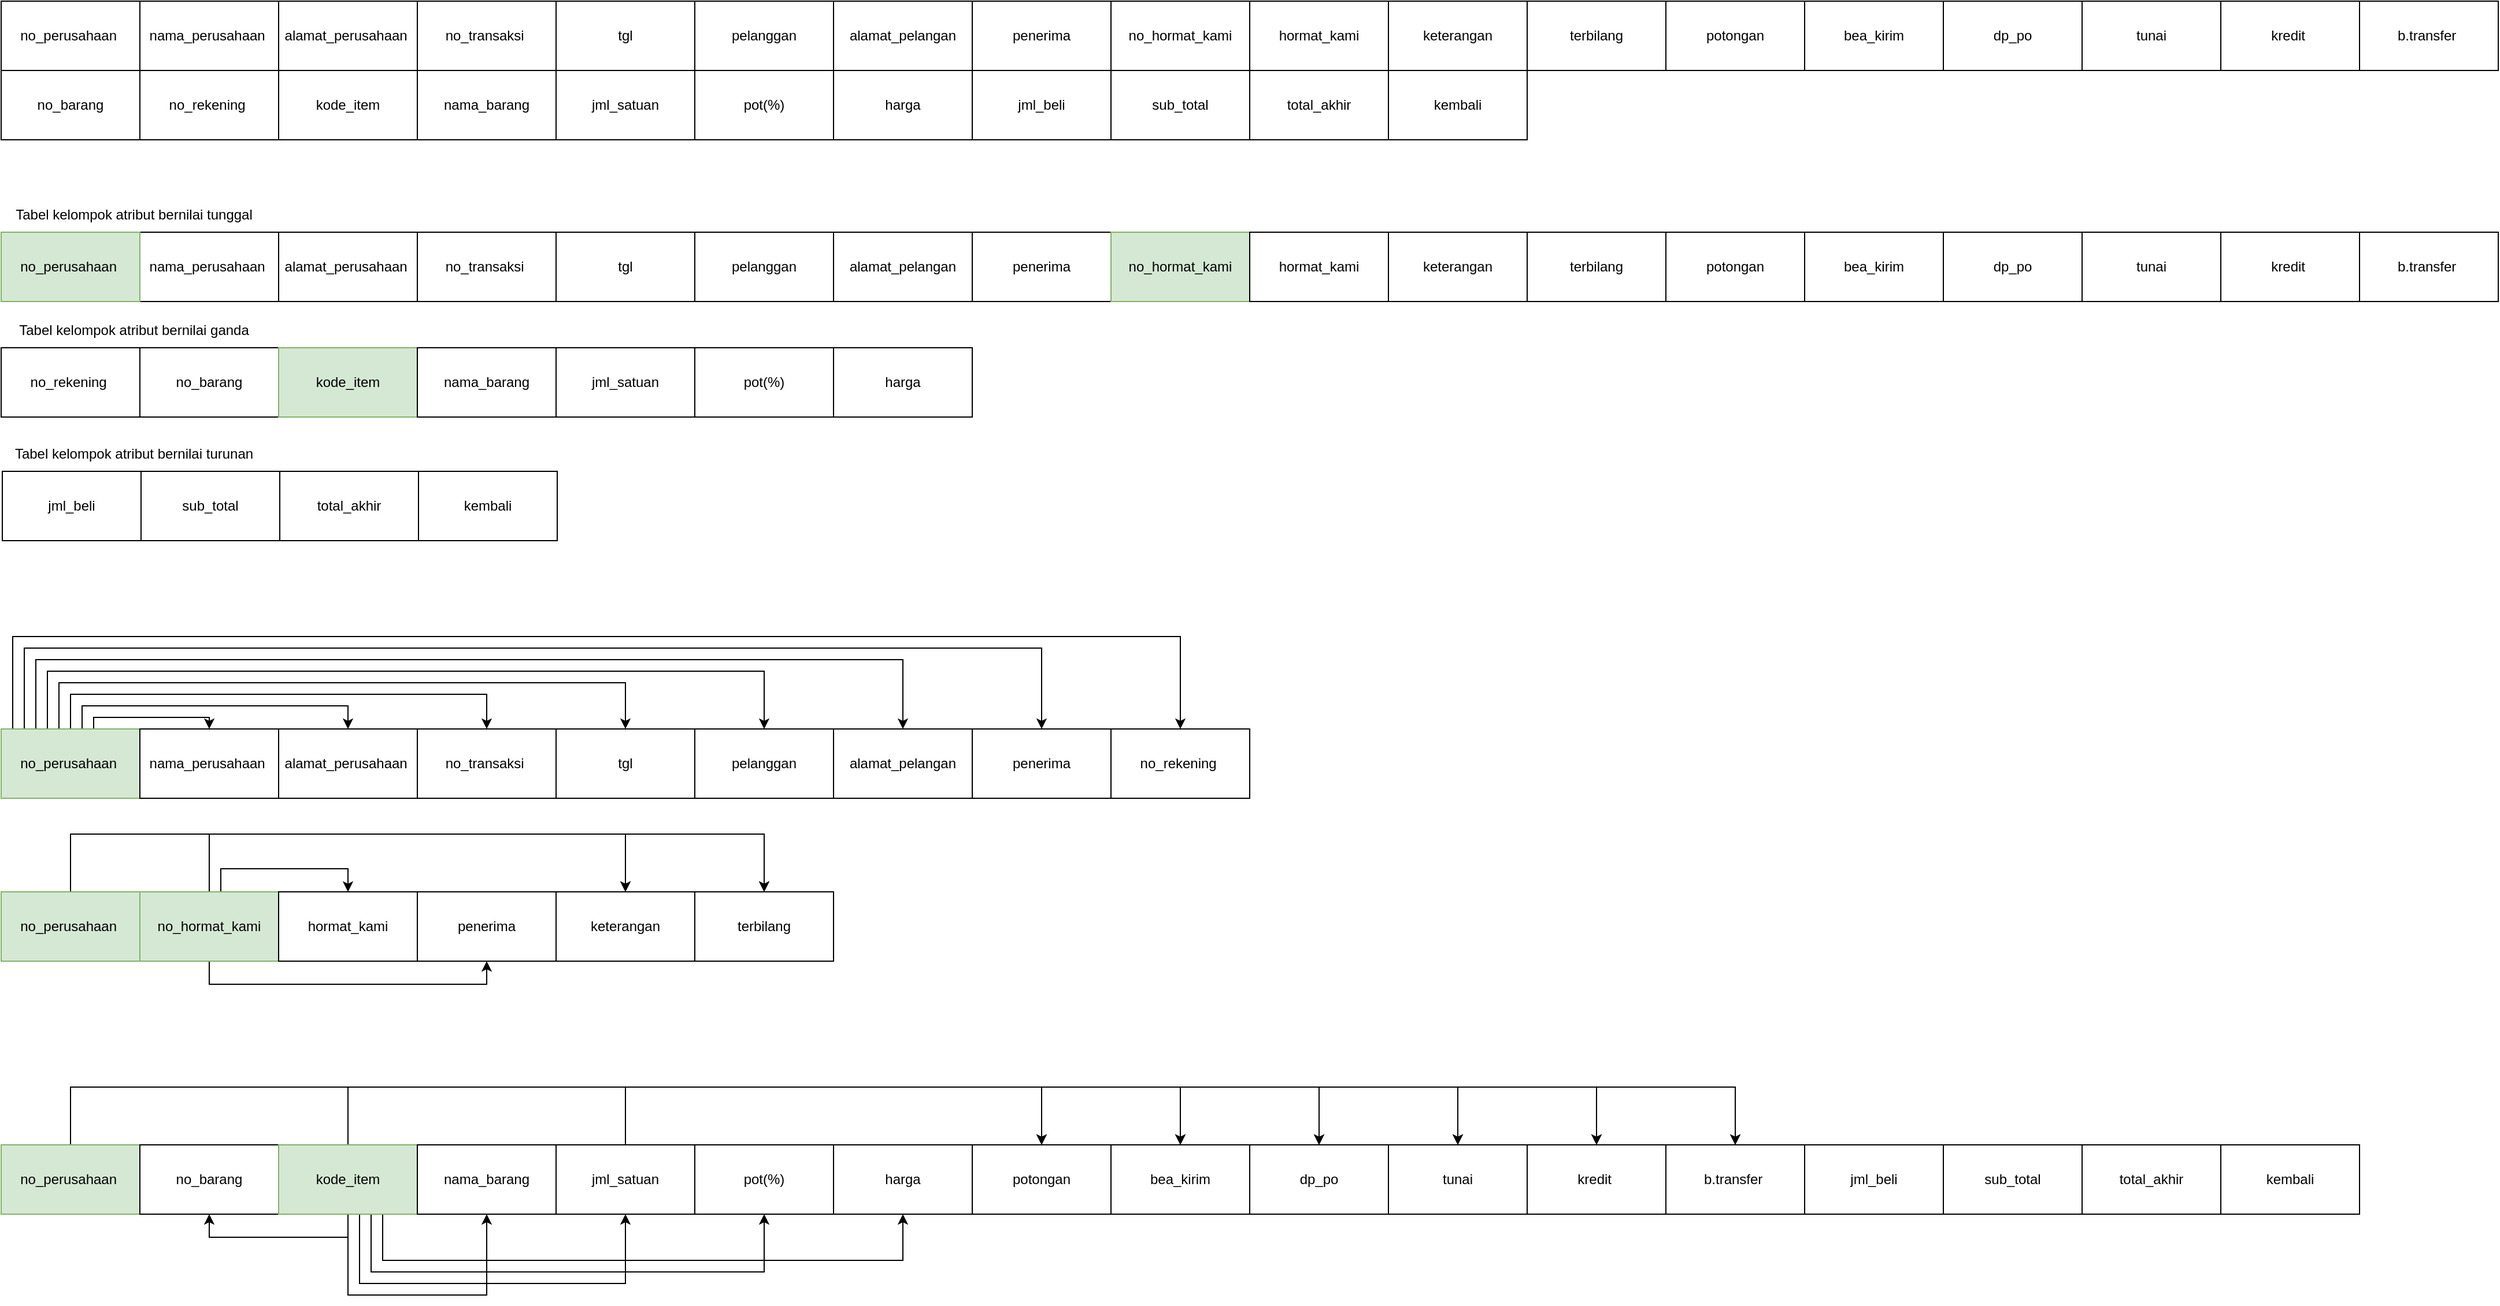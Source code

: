 <mxfile version="22.1.7" type="github">
  <diagram name="Page-1" id="kBbhrOJurJT0HmkiyJ2V">
    <mxGraphModel dx="3053" dy="1663" grid="1" gridSize="10" guides="1" tooltips="1" connect="1" arrows="1" fold="1" page="1" pageScale="1" pageWidth="850" pageHeight="1100" math="0" shadow="0">
      <root>
        <mxCell id="0" />
        <mxCell id="1" parent="0" />
        <mxCell id="bpbYqcK5zOJnf0tQpgTc-1" value="no_perusahaan&amp;nbsp;" style="rounded=0;whiteSpace=wrap;html=1;" vertex="1" parent="1">
          <mxGeometry x="30" y="130" width="120" height="60" as="geometry" />
        </mxCell>
        <mxCell id="bpbYqcK5zOJnf0tQpgTc-2" value="nama_perusahaan&amp;nbsp;" style="rounded=0;whiteSpace=wrap;html=1;" vertex="1" parent="1">
          <mxGeometry x="150" y="130" width="120" height="60" as="geometry" />
        </mxCell>
        <mxCell id="bpbYqcK5zOJnf0tQpgTc-3" value="alamat_perusahaan&amp;nbsp;" style="rounded=0;whiteSpace=wrap;html=1;" vertex="1" parent="1">
          <mxGeometry x="270" y="130" width="120" height="60" as="geometry" />
        </mxCell>
        <mxCell id="bpbYqcK5zOJnf0tQpgTc-4" value="no_transaksi&amp;nbsp;" style="rounded=0;whiteSpace=wrap;html=1;" vertex="1" parent="1">
          <mxGeometry x="390" y="130" width="120" height="60" as="geometry" />
        </mxCell>
        <mxCell id="bpbYqcK5zOJnf0tQpgTc-5" value="tgl" style="rounded=0;whiteSpace=wrap;html=1;" vertex="1" parent="1">
          <mxGeometry x="510" y="130" width="120" height="60" as="geometry" />
        </mxCell>
        <mxCell id="bpbYqcK5zOJnf0tQpgTc-6" value="pelanggan" style="rounded=0;whiteSpace=wrap;html=1;" vertex="1" parent="1">
          <mxGeometry x="630" y="130" width="120" height="60" as="geometry" />
        </mxCell>
        <mxCell id="bpbYqcK5zOJnf0tQpgTc-7" value="alamat_pelangan" style="rounded=0;whiteSpace=wrap;html=1;" vertex="1" parent="1">
          <mxGeometry x="750" y="130" width="120" height="60" as="geometry" />
        </mxCell>
        <mxCell id="bpbYqcK5zOJnf0tQpgTc-8" value="penerima" style="rounded=0;whiteSpace=wrap;html=1;" vertex="1" parent="1">
          <mxGeometry x="870" y="130" width="120" height="60" as="geometry" />
        </mxCell>
        <mxCell id="bpbYqcK5zOJnf0tQpgTc-9" value="hormat_kami" style="rounded=0;whiteSpace=wrap;html=1;" vertex="1" parent="1">
          <mxGeometry x="1110" y="130" width="120" height="60" as="geometry" />
        </mxCell>
        <mxCell id="bpbYqcK5zOJnf0tQpgTc-10" value="keterangan" style="rounded=0;whiteSpace=wrap;html=1;" vertex="1" parent="1">
          <mxGeometry x="1230" y="130" width="120" height="60" as="geometry" />
        </mxCell>
        <mxCell id="bpbYqcK5zOJnf0tQpgTc-11" value="terbilang" style="rounded=0;whiteSpace=wrap;html=1;" vertex="1" parent="1">
          <mxGeometry x="1350" y="130" width="120" height="60" as="geometry" />
        </mxCell>
        <mxCell id="bpbYqcK5zOJnf0tQpgTc-12" value="potongan" style="rounded=0;whiteSpace=wrap;html=1;" vertex="1" parent="1">
          <mxGeometry x="1470" y="130" width="120" height="60" as="geometry" />
        </mxCell>
        <mxCell id="bpbYqcK5zOJnf0tQpgTc-13" value="bea_kirim" style="rounded=0;whiteSpace=wrap;html=1;" vertex="1" parent="1">
          <mxGeometry x="1590" y="130" width="120" height="60" as="geometry" />
        </mxCell>
        <mxCell id="bpbYqcK5zOJnf0tQpgTc-14" value="dp_po" style="rounded=0;whiteSpace=wrap;html=1;" vertex="1" parent="1">
          <mxGeometry x="1710" y="130" width="120" height="60" as="geometry" />
        </mxCell>
        <mxCell id="bpbYqcK5zOJnf0tQpgTc-15" value="tunai" style="rounded=0;whiteSpace=wrap;html=1;" vertex="1" parent="1">
          <mxGeometry x="1830" y="130" width="120" height="60" as="geometry" />
        </mxCell>
        <mxCell id="bpbYqcK5zOJnf0tQpgTc-16" value="kredit&amp;nbsp;" style="rounded=0;whiteSpace=wrap;html=1;" vertex="1" parent="1">
          <mxGeometry x="1950" y="130" width="120" height="60" as="geometry" />
        </mxCell>
        <mxCell id="bpbYqcK5zOJnf0tQpgTc-17" value="b.transfer&amp;nbsp;" style="rounded=0;whiteSpace=wrap;html=1;" vertex="1" parent="1">
          <mxGeometry x="2070" y="130" width="120" height="60" as="geometry" />
        </mxCell>
        <mxCell id="bpbYqcK5zOJnf0tQpgTc-18" value="no_barang" style="rounded=0;whiteSpace=wrap;html=1;" vertex="1" parent="1">
          <mxGeometry x="30" y="190" width="120" height="60" as="geometry" />
        </mxCell>
        <mxCell id="bpbYqcK5zOJnf0tQpgTc-20" value="no_rekening&amp;nbsp;" style="rounded=0;whiteSpace=wrap;html=1;" vertex="1" parent="1">
          <mxGeometry x="150" y="190" width="120" height="60" as="geometry" />
        </mxCell>
        <mxCell id="bpbYqcK5zOJnf0tQpgTc-21" value="kode_item" style="rounded=0;whiteSpace=wrap;html=1;" vertex="1" parent="1">
          <mxGeometry x="270" y="190" width="120" height="60" as="geometry" />
        </mxCell>
        <mxCell id="bpbYqcK5zOJnf0tQpgTc-22" value="nama_barang" style="rounded=0;whiteSpace=wrap;html=1;" vertex="1" parent="1">
          <mxGeometry x="390" y="190" width="120" height="60" as="geometry" />
        </mxCell>
        <mxCell id="bpbYqcK5zOJnf0tQpgTc-23" value="jml_satuan" style="rounded=0;whiteSpace=wrap;html=1;" vertex="1" parent="1">
          <mxGeometry x="510" y="190" width="120" height="60" as="geometry" />
        </mxCell>
        <mxCell id="bpbYqcK5zOJnf0tQpgTc-24" value="pot(%)" style="rounded=0;whiteSpace=wrap;html=1;" vertex="1" parent="1">
          <mxGeometry x="630" y="190" width="120" height="60" as="geometry" />
        </mxCell>
        <mxCell id="bpbYqcK5zOJnf0tQpgTc-25" value="harga" style="rounded=0;whiteSpace=wrap;html=1;" vertex="1" parent="1">
          <mxGeometry x="750" y="190" width="120" height="60" as="geometry" />
        </mxCell>
        <mxCell id="bpbYqcK5zOJnf0tQpgTc-26" value="jml_beli" style="rounded=0;whiteSpace=wrap;html=1;" vertex="1" parent="1">
          <mxGeometry x="870" y="190" width="120" height="60" as="geometry" />
        </mxCell>
        <mxCell id="bpbYqcK5zOJnf0tQpgTc-27" value="sub_total" style="rounded=0;whiteSpace=wrap;html=1;" vertex="1" parent="1">
          <mxGeometry x="990" y="190" width="120" height="60" as="geometry" />
        </mxCell>
        <mxCell id="bpbYqcK5zOJnf0tQpgTc-40" style="edgeStyle=orthogonalEdgeStyle;rounded=0;orthogonalLoop=1;jettySize=auto;html=1;exitX=0.5;exitY=0;exitDx=0;exitDy=0;entryX=0.5;entryY=1;entryDx=0;entryDy=0;" edge="1" parent="1" target="bpbYqcK5zOJnf0tQpgTc-10">
          <mxGeometry relative="1" as="geometry">
            <mxPoint x="1290" y="190" as="sourcePoint" />
          </mxGeometry>
        </mxCell>
        <mxCell id="bpbYqcK5zOJnf0tQpgTc-28" value="total_akhir" style="rounded=0;whiteSpace=wrap;html=1;" vertex="1" parent="1">
          <mxGeometry x="1110" y="190" width="120" height="60" as="geometry" />
        </mxCell>
        <mxCell id="bpbYqcK5zOJnf0tQpgTc-89" style="edgeStyle=orthogonalEdgeStyle;rounded=0;orthogonalLoop=1;jettySize=auto;html=1;entryX=0.5;entryY=0;entryDx=0;entryDy=0;" edge="1" parent="1" source="bpbYqcK5zOJnf0tQpgTc-30" target="bpbYqcK5zOJnf0tQpgTc-87">
          <mxGeometry relative="1" as="geometry">
            <Array as="points">
              <mxPoint x="90" y="851" />
              <mxPoint x="570" y="851" />
            </Array>
          </mxGeometry>
        </mxCell>
        <mxCell id="bpbYqcK5zOJnf0tQpgTc-90" style="edgeStyle=orthogonalEdgeStyle;rounded=0;orthogonalLoop=1;jettySize=auto;html=1;entryX=0.5;entryY=0;entryDx=0;entryDy=0;" edge="1" parent="1" source="bpbYqcK5zOJnf0tQpgTc-30" target="bpbYqcK5zOJnf0tQpgTc-88">
          <mxGeometry relative="1" as="geometry">
            <Array as="points">
              <mxPoint x="90" y="851" />
              <mxPoint x="690" y="851" />
            </Array>
          </mxGeometry>
        </mxCell>
        <mxCell id="bpbYqcK5zOJnf0tQpgTc-30" value="no_perusahaan&amp;nbsp;" style="rounded=0;whiteSpace=wrap;html=1;fillColor=#d5e8d4;strokeColor=#82b366;" vertex="1" parent="1">
          <mxGeometry x="30" y="901" width="120" height="60" as="geometry" />
        </mxCell>
        <mxCell id="bpbYqcK5zOJnf0tQpgTc-31" value="nama_perusahaan&amp;nbsp;" style="rounded=0;whiteSpace=wrap;html=1;" vertex="1" parent="1">
          <mxGeometry x="150" y="330" width="120" height="60" as="geometry" />
        </mxCell>
        <mxCell id="bpbYqcK5zOJnf0tQpgTc-32" value="alamat_perusahaan&amp;nbsp;" style="rounded=0;whiteSpace=wrap;html=1;" vertex="1" parent="1">
          <mxGeometry x="270" y="330" width="120" height="60" as="geometry" />
        </mxCell>
        <mxCell id="bpbYqcK5zOJnf0tQpgTc-33" value="no_transaksi&amp;nbsp;" style="rounded=0;whiteSpace=wrap;html=1;" vertex="1" parent="1">
          <mxGeometry x="390" y="330" width="120" height="60" as="geometry" />
        </mxCell>
        <mxCell id="bpbYqcK5zOJnf0tQpgTc-34" value="tgl" style="rounded=0;whiteSpace=wrap;html=1;" vertex="1" parent="1">
          <mxGeometry x="510" y="330" width="120" height="60" as="geometry" />
        </mxCell>
        <mxCell id="bpbYqcK5zOJnf0tQpgTc-35" value="pelanggan" style="rounded=0;whiteSpace=wrap;html=1;" vertex="1" parent="1">
          <mxGeometry x="630" y="330" width="120" height="60" as="geometry" />
        </mxCell>
        <mxCell id="bpbYqcK5zOJnf0tQpgTc-37" value="alamat_pelangan" style="rounded=0;whiteSpace=wrap;html=1;" vertex="1" parent="1">
          <mxGeometry x="750" y="330" width="120" height="60" as="geometry" />
        </mxCell>
        <mxCell id="bpbYqcK5zOJnf0tQpgTc-38" value="penerima" style="rounded=0;whiteSpace=wrap;html=1;" vertex="1" parent="1">
          <mxGeometry x="870" y="330" width="120" height="60" as="geometry" />
        </mxCell>
        <mxCell id="bpbYqcK5zOJnf0tQpgTc-39" value="no_hormat_kami" style="rounded=0;whiteSpace=wrap;html=1;fillColor=#d5e8d4;strokeColor=#82b366;" vertex="1" parent="1">
          <mxGeometry x="990" y="330" width="120" height="60" as="geometry" />
        </mxCell>
        <mxCell id="bpbYqcK5zOJnf0tQpgTc-131" style="edgeStyle=orthogonalEdgeStyle;rounded=0;orthogonalLoop=1;jettySize=auto;html=1;exitX=0;exitY=1;exitDx=0;exitDy=0;entryX=1;entryY=1;entryDx=0;entryDy=0;" edge="1" parent="1" source="bpbYqcK5zOJnf0tQpgTc-41" target="bpbYqcK5zOJnf0tQpgTc-74">
          <mxGeometry relative="1" as="geometry" />
        </mxCell>
        <mxCell id="bpbYqcK5zOJnf0tQpgTc-41" value="keterangan" style="rounded=0;whiteSpace=wrap;html=1;" vertex="1" parent="1">
          <mxGeometry x="1230" y="330" width="120" height="60" as="geometry" />
        </mxCell>
        <mxCell id="bpbYqcK5zOJnf0tQpgTc-42" value="terbilang" style="rounded=0;whiteSpace=wrap;html=1;" vertex="1" parent="1">
          <mxGeometry x="1350" y="330" width="120" height="60" as="geometry" />
        </mxCell>
        <mxCell id="bpbYqcK5zOJnf0tQpgTc-43" value="potongan" style="rounded=0;whiteSpace=wrap;html=1;" vertex="1" parent="1">
          <mxGeometry x="1470" y="330" width="120" height="60" as="geometry" />
        </mxCell>
        <mxCell id="bpbYqcK5zOJnf0tQpgTc-44" value="bea_kirim" style="rounded=0;whiteSpace=wrap;html=1;" vertex="1" parent="1">
          <mxGeometry x="1590" y="330" width="120" height="60" as="geometry" />
        </mxCell>
        <mxCell id="bpbYqcK5zOJnf0tQpgTc-45" value="dp_po" style="rounded=0;whiteSpace=wrap;html=1;" vertex="1" parent="1">
          <mxGeometry x="1710" y="330" width="120" height="60" as="geometry" />
        </mxCell>
        <mxCell id="bpbYqcK5zOJnf0tQpgTc-46" value="tunai" style="rounded=0;whiteSpace=wrap;html=1;" vertex="1" parent="1">
          <mxGeometry x="1830" y="330" width="120" height="60" as="geometry" />
        </mxCell>
        <mxCell id="bpbYqcK5zOJnf0tQpgTc-47" value="kredit&amp;nbsp;" style="rounded=0;whiteSpace=wrap;html=1;" vertex="1" parent="1">
          <mxGeometry x="1950" y="330" width="120" height="60" as="geometry" />
        </mxCell>
        <mxCell id="bpbYqcK5zOJnf0tQpgTc-48" value="b.transfer&amp;nbsp;" style="rounded=0;whiteSpace=wrap;html=1;" vertex="1" parent="1">
          <mxGeometry x="2070" y="330" width="120" height="60" as="geometry" />
        </mxCell>
        <mxCell id="bpbYqcK5zOJnf0tQpgTc-51" value="no_rekening&amp;nbsp;" style="rounded=0;whiteSpace=wrap;html=1;" vertex="1" parent="1">
          <mxGeometry x="30" y="430" width="120" height="60" as="geometry" />
        </mxCell>
        <mxCell id="bpbYqcK5zOJnf0tQpgTc-52" value="no_barang" style="rounded=0;whiteSpace=wrap;html=1;" vertex="1" parent="1">
          <mxGeometry x="150" y="430" width="120" height="60" as="geometry" />
        </mxCell>
        <mxCell id="bpbYqcK5zOJnf0tQpgTc-53" value="kode_item" style="rounded=0;whiteSpace=wrap;html=1;fillColor=#d5e8d4;strokeColor=#82b366;" vertex="1" parent="1">
          <mxGeometry x="270" y="430" width="120" height="60" as="geometry" />
        </mxCell>
        <mxCell id="bpbYqcK5zOJnf0tQpgTc-54" value="nama_barang" style="rounded=0;whiteSpace=wrap;html=1;" vertex="1" parent="1">
          <mxGeometry x="390" y="430" width="120" height="60" as="geometry" />
        </mxCell>
        <mxCell id="bpbYqcK5zOJnf0tQpgTc-55" value="jml_satuan" style="rounded=0;whiteSpace=wrap;html=1;" vertex="1" parent="1">
          <mxGeometry x="510" y="430" width="120" height="60" as="geometry" />
        </mxCell>
        <mxCell id="bpbYqcK5zOJnf0tQpgTc-56" value="pot(%)" style="rounded=0;whiteSpace=wrap;html=1;" vertex="1" parent="1">
          <mxGeometry x="630" y="430" width="120" height="60" as="geometry" />
        </mxCell>
        <mxCell id="bpbYqcK5zOJnf0tQpgTc-57" value="harga" style="rounded=0;whiteSpace=wrap;html=1;" vertex="1" parent="1">
          <mxGeometry x="750" y="430" width="120" height="60" as="geometry" />
        </mxCell>
        <mxCell id="bpbYqcK5zOJnf0tQpgTc-58" value="kembali" style="rounded=0;whiteSpace=wrap;html=1;" vertex="1" parent="1">
          <mxGeometry x="391" y="537" width="120" height="60" as="geometry" />
        </mxCell>
        <mxCell id="bpbYqcK5zOJnf0tQpgTc-59" value="jml_beli" style="rounded=0;whiteSpace=wrap;html=1;" vertex="1" parent="1">
          <mxGeometry x="31" y="537" width="120" height="60" as="geometry" />
        </mxCell>
        <mxCell id="bpbYqcK5zOJnf0tQpgTc-60" value="sub_total" style="rounded=0;whiteSpace=wrap;html=1;" vertex="1" parent="1">
          <mxGeometry x="151" y="537" width="120" height="60" as="geometry" />
        </mxCell>
        <mxCell id="bpbYqcK5zOJnf0tQpgTc-61" value="total_akhir" style="rounded=0;whiteSpace=wrap;html=1;" vertex="1" parent="1">
          <mxGeometry x="271" y="537" width="120" height="60" as="geometry" />
        </mxCell>
        <mxCell id="bpbYqcK5zOJnf0tQpgTc-62" value="Tabel kelompok atribut bernilai tunggal" style="text;html=1;strokeColor=none;fillColor=none;align=center;verticalAlign=middle;whiteSpace=wrap;rounded=0;" vertex="1" parent="1">
          <mxGeometry x="30" y="300" width="230" height="30" as="geometry" />
        </mxCell>
        <mxCell id="bpbYqcK5zOJnf0tQpgTc-63" value="Tabel kelompok atribut bernilai ganda" style="text;html=1;strokeColor=none;fillColor=none;align=center;verticalAlign=middle;whiteSpace=wrap;rounded=0;" vertex="1" parent="1">
          <mxGeometry x="30" y="400" width="230" height="30" as="geometry" />
        </mxCell>
        <mxCell id="bpbYqcK5zOJnf0tQpgTc-64" value="Tabel kelompok atribut bernilai turunan" style="text;html=1;strokeColor=none;fillColor=none;align=center;verticalAlign=middle;whiteSpace=wrap;rounded=0;" vertex="1" parent="1">
          <mxGeometry x="30" y="507" width="230" height="30" as="geometry" />
        </mxCell>
        <mxCell id="bpbYqcK5zOJnf0tQpgTc-75" style="edgeStyle=orthogonalEdgeStyle;rounded=0;orthogonalLoop=1;jettySize=auto;html=1;entryX=0.5;entryY=0;entryDx=0;entryDy=0;" edge="1" parent="1" source="bpbYqcK5zOJnf0tQpgTc-65" target="bpbYqcK5zOJnf0tQpgTc-66">
          <mxGeometry relative="1" as="geometry">
            <Array as="points">
              <mxPoint x="110" y="750" />
              <mxPoint x="210" y="750" />
            </Array>
          </mxGeometry>
        </mxCell>
        <mxCell id="bpbYqcK5zOJnf0tQpgTc-76" style="edgeStyle=orthogonalEdgeStyle;rounded=0;orthogonalLoop=1;jettySize=auto;html=1;entryX=0.5;entryY=0;entryDx=0;entryDy=0;" edge="1" parent="1" source="bpbYqcK5zOJnf0tQpgTc-65" target="bpbYqcK5zOJnf0tQpgTc-67">
          <mxGeometry relative="1" as="geometry">
            <Array as="points">
              <mxPoint x="100" y="740" />
              <mxPoint x="330" y="740" />
            </Array>
          </mxGeometry>
        </mxCell>
        <mxCell id="bpbYqcK5zOJnf0tQpgTc-77" style="edgeStyle=orthogonalEdgeStyle;rounded=0;orthogonalLoop=1;jettySize=auto;html=1;entryX=0.5;entryY=0;entryDx=0;entryDy=0;" edge="1" parent="1" source="bpbYqcK5zOJnf0tQpgTc-65" target="bpbYqcK5zOJnf0tQpgTc-68">
          <mxGeometry relative="1" as="geometry">
            <Array as="points">
              <mxPoint x="90" y="730" />
              <mxPoint x="450" y="730" />
            </Array>
          </mxGeometry>
        </mxCell>
        <mxCell id="bpbYqcK5zOJnf0tQpgTc-78" style="edgeStyle=orthogonalEdgeStyle;rounded=0;orthogonalLoop=1;jettySize=auto;html=1;exitX=0.5;exitY=0;exitDx=0;exitDy=0;entryX=0.5;entryY=0;entryDx=0;entryDy=0;" edge="1" parent="1" source="bpbYqcK5zOJnf0tQpgTc-65" target="bpbYqcK5zOJnf0tQpgTc-69">
          <mxGeometry relative="1" as="geometry">
            <Array as="points">
              <mxPoint x="80" y="760" />
              <mxPoint x="80" y="720" />
              <mxPoint x="570" y="720" />
            </Array>
          </mxGeometry>
        </mxCell>
        <mxCell id="bpbYqcK5zOJnf0tQpgTc-79" style="edgeStyle=orthogonalEdgeStyle;rounded=0;orthogonalLoop=1;jettySize=auto;html=1;entryX=0.5;entryY=0;entryDx=0;entryDy=0;" edge="1" parent="1" source="bpbYqcK5zOJnf0tQpgTc-65" target="bpbYqcK5zOJnf0tQpgTc-70">
          <mxGeometry relative="1" as="geometry">
            <Array as="points">
              <mxPoint x="70" y="710" />
              <mxPoint x="690" y="710" />
            </Array>
          </mxGeometry>
        </mxCell>
        <mxCell id="bpbYqcK5zOJnf0tQpgTc-80" style="edgeStyle=orthogonalEdgeStyle;rounded=0;orthogonalLoop=1;jettySize=auto;html=1;exitX=0.5;exitY=0;exitDx=0;exitDy=0;entryX=0.5;entryY=0;entryDx=0;entryDy=0;" edge="1" parent="1" source="bpbYqcK5zOJnf0tQpgTc-65" target="bpbYqcK5zOJnf0tQpgTc-71">
          <mxGeometry relative="1" as="geometry">
            <Array as="points">
              <mxPoint x="60" y="760" />
              <mxPoint x="60" y="700" />
              <mxPoint x="810" y="700" />
            </Array>
          </mxGeometry>
        </mxCell>
        <mxCell id="bpbYqcK5zOJnf0tQpgTc-81" style="edgeStyle=orthogonalEdgeStyle;rounded=0;orthogonalLoop=1;jettySize=auto;html=1;entryX=0.5;entryY=0;entryDx=0;entryDy=0;" edge="1" parent="1" source="bpbYqcK5zOJnf0tQpgTc-65" target="bpbYqcK5zOJnf0tQpgTc-72">
          <mxGeometry relative="1" as="geometry">
            <Array as="points">
              <mxPoint x="50" y="690" />
              <mxPoint x="930" y="690" />
            </Array>
          </mxGeometry>
        </mxCell>
        <mxCell id="bpbYqcK5zOJnf0tQpgTc-82" style="edgeStyle=orthogonalEdgeStyle;rounded=0;orthogonalLoop=1;jettySize=auto;html=1;entryX=0.5;entryY=0;entryDx=0;entryDy=0;" edge="1" parent="1" source="bpbYqcK5zOJnf0tQpgTc-65" target="bpbYqcK5zOJnf0tQpgTc-73">
          <mxGeometry relative="1" as="geometry">
            <Array as="points">
              <mxPoint x="40" y="680" />
              <mxPoint x="1050" y="680" />
            </Array>
          </mxGeometry>
        </mxCell>
        <mxCell id="bpbYqcK5zOJnf0tQpgTc-65" value="no_perusahaan&amp;nbsp;" style="rounded=0;whiteSpace=wrap;html=1;fillColor=#d5e8d4;strokeColor=#82b366;" vertex="1" parent="1">
          <mxGeometry x="30" y="760" width="120" height="60" as="geometry" />
        </mxCell>
        <mxCell id="bpbYqcK5zOJnf0tQpgTc-66" value="nama_perusahaan&amp;nbsp;" style="rounded=0;whiteSpace=wrap;html=1;" vertex="1" parent="1">
          <mxGeometry x="150" y="760" width="120" height="60" as="geometry" />
        </mxCell>
        <mxCell id="bpbYqcK5zOJnf0tQpgTc-67" value="alamat_perusahaan&amp;nbsp;" style="rounded=0;whiteSpace=wrap;html=1;" vertex="1" parent="1">
          <mxGeometry x="270" y="760" width="120" height="60" as="geometry" />
        </mxCell>
        <mxCell id="bpbYqcK5zOJnf0tQpgTc-68" value="no_transaksi&amp;nbsp;" style="rounded=0;whiteSpace=wrap;html=1;" vertex="1" parent="1">
          <mxGeometry x="390" y="760" width="120" height="60" as="geometry" />
        </mxCell>
        <mxCell id="bpbYqcK5zOJnf0tQpgTc-69" value="tgl" style="rounded=0;whiteSpace=wrap;html=1;" vertex="1" parent="1">
          <mxGeometry x="510" y="760" width="120" height="60" as="geometry" />
        </mxCell>
        <mxCell id="bpbYqcK5zOJnf0tQpgTc-70" value="pelanggan" style="rounded=0;whiteSpace=wrap;html=1;" vertex="1" parent="1">
          <mxGeometry x="630" y="760" width="120" height="60" as="geometry" />
        </mxCell>
        <mxCell id="bpbYqcK5zOJnf0tQpgTc-71" value="alamat_pelangan" style="rounded=0;whiteSpace=wrap;html=1;" vertex="1" parent="1">
          <mxGeometry x="750" y="760" width="120" height="60" as="geometry" />
        </mxCell>
        <mxCell id="bpbYqcK5zOJnf0tQpgTc-72" value="penerima" style="rounded=0;whiteSpace=wrap;html=1;" vertex="1" parent="1">
          <mxGeometry x="870" y="760" width="120" height="60" as="geometry" />
        </mxCell>
        <mxCell id="bpbYqcK5zOJnf0tQpgTc-73" value="no_rekening&amp;nbsp;" style="rounded=0;whiteSpace=wrap;html=1;" vertex="1" parent="1">
          <mxGeometry x="990" y="760" width="120" height="60" as="geometry" />
        </mxCell>
        <mxCell id="bpbYqcK5zOJnf0tQpgTc-74" value="hormat_kami" style="rounded=0;whiteSpace=wrap;html=1;" vertex="1" parent="1">
          <mxGeometry x="1110" y="330" width="120" height="60" as="geometry" />
        </mxCell>
        <mxCell id="bpbYqcK5zOJnf0tQpgTc-91" style="edgeStyle=orthogonalEdgeStyle;rounded=0;orthogonalLoop=1;jettySize=auto;html=1;entryX=0.5;entryY=0;entryDx=0;entryDy=0;" edge="1" parent="1" source="bpbYqcK5zOJnf0tQpgTc-84" target="bpbYqcK5zOJnf0tQpgTc-87">
          <mxGeometry relative="1" as="geometry">
            <Array as="points">
              <mxPoint x="210" y="851" />
              <mxPoint x="570" y="851" />
            </Array>
          </mxGeometry>
        </mxCell>
        <mxCell id="bpbYqcK5zOJnf0tQpgTc-92" style="edgeStyle=orthogonalEdgeStyle;rounded=0;orthogonalLoop=1;jettySize=auto;html=1;entryX=0.5;entryY=0;entryDx=0;entryDy=0;" edge="1" parent="1" source="bpbYqcK5zOJnf0tQpgTc-84" target="bpbYqcK5zOJnf0tQpgTc-88">
          <mxGeometry relative="1" as="geometry">
            <Array as="points">
              <mxPoint x="210" y="851" />
              <mxPoint x="690" y="851" />
            </Array>
          </mxGeometry>
        </mxCell>
        <mxCell id="bpbYqcK5zOJnf0tQpgTc-94" style="edgeStyle=orthogonalEdgeStyle;rounded=0;orthogonalLoop=1;jettySize=auto;html=1;" edge="1" parent="1" source="bpbYqcK5zOJnf0tQpgTc-84">
          <mxGeometry relative="1" as="geometry">
            <mxPoint x="330" y="901" as="targetPoint" />
            <Array as="points">
              <mxPoint x="220" y="881" />
              <mxPoint x="330" y="881" />
            </Array>
          </mxGeometry>
        </mxCell>
        <mxCell id="bpbYqcK5zOJnf0tQpgTc-95" style="edgeStyle=orthogonalEdgeStyle;rounded=0;orthogonalLoop=1;jettySize=auto;html=1;entryX=0.5;entryY=1;entryDx=0;entryDy=0;" edge="1" parent="1" source="bpbYqcK5zOJnf0tQpgTc-84" target="bpbYqcK5zOJnf0tQpgTc-86">
          <mxGeometry relative="1" as="geometry">
            <Array as="points">
              <mxPoint x="210" y="981" />
              <mxPoint x="450" y="981" />
            </Array>
          </mxGeometry>
        </mxCell>
        <mxCell id="bpbYqcK5zOJnf0tQpgTc-84" value="no_hormat_kami" style="rounded=0;whiteSpace=wrap;html=1;fillColor=#d5e8d4;strokeColor=#82b366;" vertex="1" parent="1">
          <mxGeometry x="150" y="901" width="120" height="60" as="geometry" />
        </mxCell>
        <mxCell id="bpbYqcK5zOJnf0tQpgTc-85" value="hormat_kami" style="rounded=0;whiteSpace=wrap;html=1;" vertex="1" parent="1">
          <mxGeometry x="270" y="901" width="120" height="60" as="geometry" />
        </mxCell>
        <mxCell id="bpbYqcK5zOJnf0tQpgTc-86" value="penerima" style="rounded=0;whiteSpace=wrap;html=1;" vertex="1" parent="1">
          <mxGeometry x="390" y="901" width="120" height="60" as="geometry" />
        </mxCell>
        <mxCell id="bpbYqcK5zOJnf0tQpgTc-87" value="keterangan" style="rounded=0;whiteSpace=wrap;html=1;" vertex="1" parent="1">
          <mxGeometry x="510" y="901" width="120" height="60" as="geometry" />
        </mxCell>
        <mxCell id="bpbYqcK5zOJnf0tQpgTc-88" value="terbilang" style="rounded=0;whiteSpace=wrap;html=1;" vertex="1" parent="1">
          <mxGeometry x="630" y="901" width="120" height="60" as="geometry" />
        </mxCell>
        <mxCell id="bpbYqcK5zOJnf0tQpgTc-96" value="no_perusahaan&amp;nbsp;" style="rounded=0;whiteSpace=wrap;html=1;fillColor=#d5e8d4;strokeColor=#82b366;" vertex="1" parent="1">
          <mxGeometry x="30" y="330" width="120" height="60" as="geometry" />
        </mxCell>
        <mxCell id="bpbYqcK5zOJnf0tQpgTc-111" style="edgeStyle=orthogonalEdgeStyle;rounded=0;orthogonalLoop=1;jettySize=auto;html=1;entryX=0.5;entryY=0;entryDx=0;entryDy=0;" edge="1" parent="1" source="bpbYqcK5zOJnf0tQpgTc-97" target="bpbYqcK5zOJnf0tQpgTc-105">
          <mxGeometry relative="1" as="geometry">
            <Array as="points">
              <mxPoint x="90" y="1070" />
              <mxPoint x="930" y="1070" />
            </Array>
          </mxGeometry>
        </mxCell>
        <mxCell id="bpbYqcK5zOJnf0tQpgTc-112" style="edgeStyle=orthogonalEdgeStyle;rounded=0;orthogonalLoop=1;jettySize=auto;html=1;entryX=0.5;entryY=0;entryDx=0;entryDy=0;" edge="1" parent="1" source="bpbYqcK5zOJnf0tQpgTc-97" target="bpbYqcK5zOJnf0tQpgTc-106">
          <mxGeometry relative="1" as="geometry">
            <Array as="points">
              <mxPoint x="90" y="1070" />
              <mxPoint x="1050" y="1070" />
            </Array>
          </mxGeometry>
        </mxCell>
        <mxCell id="bpbYqcK5zOJnf0tQpgTc-113" style="edgeStyle=orthogonalEdgeStyle;rounded=0;orthogonalLoop=1;jettySize=auto;html=1;entryX=0.5;entryY=0;entryDx=0;entryDy=0;" edge="1" parent="1" source="bpbYqcK5zOJnf0tQpgTc-97" target="bpbYqcK5zOJnf0tQpgTc-107">
          <mxGeometry relative="1" as="geometry">
            <Array as="points">
              <mxPoint x="90" y="1070" />
              <mxPoint x="1170" y="1070" />
            </Array>
          </mxGeometry>
        </mxCell>
        <mxCell id="bpbYqcK5zOJnf0tQpgTc-114" style="edgeStyle=orthogonalEdgeStyle;rounded=0;orthogonalLoop=1;jettySize=auto;html=1;entryX=0.5;entryY=0;entryDx=0;entryDy=0;" edge="1" parent="1" source="bpbYqcK5zOJnf0tQpgTc-97" target="bpbYqcK5zOJnf0tQpgTc-108">
          <mxGeometry relative="1" as="geometry">
            <Array as="points">
              <mxPoint x="90" y="1070" />
              <mxPoint x="1290" y="1070" />
            </Array>
          </mxGeometry>
        </mxCell>
        <mxCell id="bpbYqcK5zOJnf0tQpgTc-115" style="edgeStyle=orthogonalEdgeStyle;rounded=0;orthogonalLoop=1;jettySize=auto;html=1;entryX=0.5;entryY=0;entryDx=0;entryDy=0;" edge="1" parent="1" source="bpbYqcK5zOJnf0tQpgTc-97" target="bpbYqcK5zOJnf0tQpgTc-109">
          <mxGeometry relative="1" as="geometry">
            <Array as="points">
              <mxPoint x="90" y="1070" />
              <mxPoint x="1410" y="1070" />
            </Array>
          </mxGeometry>
        </mxCell>
        <mxCell id="bpbYqcK5zOJnf0tQpgTc-116" style="edgeStyle=orthogonalEdgeStyle;rounded=0;orthogonalLoop=1;jettySize=auto;html=1;entryX=0.5;entryY=0;entryDx=0;entryDy=0;" edge="1" parent="1" source="bpbYqcK5zOJnf0tQpgTc-97" target="bpbYqcK5zOJnf0tQpgTc-110">
          <mxGeometry relative="1" as="geometry">
            <Array as="points">
              <mxPoint x="90" y="1070" />
              <mxPoint x="1530" y="1070" />
            </Array>
          </mxGeometry>
        </mxCell>
        <mxCell id="bpbYqcK5zOJnf0tQpgTc-97" value="no_perusahaan&amp;nbsp;" style="rounded=0;whiteSpace=wrap;html=1;fillColor=#d5e8d4;strokeColor=#82b366;" vertex="1" parent="1">
          <mxGeometry x="30" y="1120" width="120" height="60" as="geometry" />
        </mxCell>
        <mxCell id="bpbYqcK5zOJnf0tQpgTc-98" value="no_barang" style="rounded=0;whiteSpace=wrap;html=1;" vertex="1" parent="1">
          <mxGeometry x="150" y="1120" width="120" height="60" as="geometry" />
        </mxCell>
        <mxCell id="bpbYqcK5zOJnf0tQpgTc-117" style="edgeStyle=orthogonalEdgeStyle;rounded=0;orthogonalLoop=1;jettySize=auto;html=1;entryX=0.5;entryY=0;entryDx=0;entryDy=0;" edge="1" parent="1" source="bpbYqcK5zOJnf0tQpgTc-99" target="bpbYqcK5zOJnf0tQpgTc-105">
          <mxGeometry relative="1" as="geometry">
            <Array as="points">
              <mxPoint x="330" y="1070" />
              <mxPoint x="930" y="1070" />
            </Array>
          </mxGeometry>
        </mxCell>
        <mxCell id="bpbYqcK5zOJnf0tQpgTc-118" style="edgeStyle=orthogonalEdgeStyle;rounded=0;orthogonalLoop=1;jettySize=auto;html=1;entryX=0.5;entryY=0;entryDx=0;entryDy=0;" edge="1" parent="1" source="bpbYqcK5zOJnf0tQpgTc-99" target="bpbYqcK5zOJnf0tQpgTc-106">
          <mxGeometry relative="1" as="geometry">
            <Array as="points">
              <mxPoint x="330" y="1070" />
              <mxPoint x="1050" y="1070" />
            </Array>
          </mxGeometry>
        </mxCell>
        <mxCell id="bpbYqcK5zOJnf0tQpgTc-119" style="edgeStyle=orthogonalEdgeStyle;rounded=0;orthogonalLoop=1;jettySize=auto;html=1;entryX=0.5;entryY=0;entryDx=0;entryDy=0;" edge="1" parent="1" source="bpbYqcK5zOJnf0tQpgTc-99" target="bpbYqcK5zOJnf0tQpgTc-107">
          <mxGeometry relative="1" as="geometry">
            <Array as="points">
              <mxPoint x="330" y="1070" />
              <mxPoint x="1170" y="1070" />
            </Array>
          </mxGeometry>
        </mxCell>
        <mxCell id="bpbYqcK5zOJnf0tQpgTc-120" style="edgeStyle=orthogonalEdgeStyle;rounded=0;orthogonalLoop=1;jettySize=auto;html=1;entryX=0.5;entryY=0;entryDx=0;entryDy=0;" edge="1" parent="1" source="bpbYqcK5zOJnf0tQpgTc-99" target="bpbYqcK5zOJnf0tQpgTc-108">
          <mxGeometry relative="1" as="geometry">
            <Array as="points">
              <mxPoint x="330" y="1070" />
              <mxPoint x="1290" y="1070" />
            </Array>
          </mxGeometry>
        </mxCell>
        <mxCell id="bpbYqcK5zOJnf0tQpgTc-121" style="edgeStyle=orthogonalEdgeStyle;rounded=0;orthogonalLoop=1;jettySize=auto;html=1;entryX=0.5;entryY=0;entryDx=0;entryDy=0;" edge="1" parent="1" target="bpbYqcK5zOJnf0tQpgTc-109">
          <mxGeometry relative="1" as="geometry">
            <mxPoint x="330" y="1120" as="sourcePoint" />
            <Array as="points">
              <mxPoint x="330" y="1070" />
              <mxPoint x="1410" y="1070" />
            </Array>
          </mxGeometry>
        </mxCell>
        <mxCell id="bpbYqcK5zOJnf0tQpgTc-122" style="edgeStyle=orthogonalEdgeStyle;rounded=0;orthogonalLoop=1;jettySize=auto;html=1;entryX=0.5;entryY=0;entryDx=0;entryDy=0;" edge="1" parent="1" source="bpbYqcK5zOJnf0tQpgTc-99" target="bpbYqcK5zOJnf0tQpgTc-110">
          <mxGeometry relative="1" as="geometry">
            <Array as="points">
              <mxPoint x="330" y="1070" />
              <mxPoint x="1530" y="1070" />
            </Array>
          </mxGeometry>
        </mxCell>
        <mxCell id="bpbYqcK5zOJnf0tQpgTc-123" style="edgeStyle=orthogonalEdgeStyle;rounded=0;orthogonalLoop=1;jettySize=auto;html=1;entryX=0.5;entryY=1;entryDx=0;entryDy=0;" edge="1" parent="1" source="bpbYqcK5zOJnf0tQpgTc-99" target="bpbYqcK5zOJnf0tQpgTc-98">
          <mxGeometry relative="1" as="geometry">
            <Array as="points">
              <mxPoint x="330" y="1200" />
              <mxPoint x="210" y="1200" />
            </Array>
          </mxGeometry>
        </mxCell>
        <mxCell id="bpbYqcK5zOJnf0tQpgTc-126" style="edgeStyle=orthogonalEdgeStyle;rounded=0;orthogonalLoop=1;jettySize=auto;html=1;entryX=0.5;entryY=1;entryDx=0;entryDy=0;" edge="1" parent="1" source="bpbYqcK5zOJnf0tQpgTc-99" target="bpbYqcK5zOJnf0tQpgTc-100">
          <mxGeometry relative="1" as="geometry">
            <Array as="points">
              <mxPoint x="330" y="1250" />
              <mxPoint x="450" y="1250" />
            </Array>
          </mxGeometry>
        </mxCell>
        <mxCell id="bpbYqcK5zOJnf0tQpgTc-127" style="edgeStyle=orthogonalEdgeStyle;rounded=0;orthogonalLoop=1;jettySize=auto;html=1;entryX=0.5;entryY=1;entryDx=0;entryDy=0;" edge="1" parent="1" source="bpbYqcK5zOJnf0tQpgTc-99" target="bpbYqcK5zOJnf0tQpgTc-101">
          <mxGeometry relative="1" as="geometry">
            <Array as="points">
              <mxPoint x="330" y="1070" />
              <mxPoint x="570" y="1070" />
            </Array>
          </mxGeometry>
        </mxCell>
        <mxCell id="bpbYqcK5zOJnf0tQpgTc-128" style="edgeStyle=orthogonalEdgeStyle;rounded=0;orthogonalLoop=1;jettySize=auto;html=1;entryX=0.5;entryY=1;entryDx=0;entryDy=0;" edge="1" parent="1" source="bpbYqcK5zOJnf0tQpgTc-99" target="bpbYqcK5zOJnf0tQpgTc-102">
          <mxGeometry relative="1" as="geometry">
            <Array as="points">
              <mxPoint x="350" y="1230" />
              <mxPoint x="690" y="1230" />
            </Array>
          </mxGeometry>
        </mxCell>
        <mxCell id="bpbYqcK5zOJnf0tQpgTc-129" style="edgeStyle=orthogonalEdgeStyle;rounded=0;orthogonalLoop=1;jettySize=auto;html=1;entryX=0.5;entryY=1;entryDx=0;entryDy=0;" edge="1" parent="1" source="bpbYqcK5zOJnf0tQpgTc-99" target="bpbYqcK5zOJnf0tQpgTc-103">
          <mxGeometry relative="1" as="geometry">
            <Array as="points">
              <mxPoint x="360" y="1220" />
              <mxPoint x="810" y="1220" />
            </Array>
          </mxGeometry>
        </mxCell>
        <mxCell id="bpbYqcK5zOJnf0tQpgTc-133" style="edgeStyle=orthogonalEdgeStyle;rounded=0;orthogonalLoop=1;jettySize=auto;html=1;entryX=0.5;entryY=1;entryDx=0;entryDy=0;" edge="1" parent="1" source="bpbYqcK5zOJnf0tQpgTc-99" target="bpbYqcK5zOJnf0tQpgTc-101">
          <mxGeometry relative="1" as="geometry">
            <Array as="points">
              <mxPoint x="340" y="1240" />
              <mxPoint x="570" y="1240" />
            </Array>
          </mxGeometry>
        </mxCell>
        <mxCell id="bpbYqcK5zOJnf0tQpgTc-99" value="kode_item" style="rounded=0;whiteSpace=wrap;html=1;fillColor=#d5e8d4;strokeColor=#82b366;" vertex="1" parent="1">
          <mxGeometry x="270" y="1120" width="120" height="60" as="geometry" />
        </mxCell>
        <mxCell id="bpbYqcK5zOJnf0tQpgTc-100" value="nama_barang" style="rounded=0;whiteSpace=wrap;html=1;" vertex="1" parent="1">
          <mxGeometry x="390" y="1120" width="120" height="60" as="geometry" />
        </mxCell>
        <mxCell id="bpbYqcK5zOJnf0tQpgTc-101" value="jml_satuan" style="rounded=0;whiteSpace=wrap;html=1;" vertex="1" parent="1">
          <mxGeometry x="510" y="1120" width="120" height="60" as="geometry" />
        </mxCell>
        <mxCell id="bpbYqcK5zOJnf0tQpgTc-102" value="pot(%)" style="rounded=0;whiteSpace=wrap;html=1;" vertex="1" parent="1">
          <mxGeometry x="630" y="1120" width="120" height="60" as="geometry" />
        </mxCell>
        <mxCell id="bpbYqcK5zOJnf0tQpgTc-103" value="harga" style="rounded=0;whiteSpace=wrap;html=1;" vertex="1" parent="1">
          <mxGeometry x="750" y="1120" width="120" height="60" as="geometry" />
        </mxCell>
        <mxCell id="bpbYqcK5zOJnf0tQpgTc-104" value="no_hormat_kami" style="rounded=0;whiteSpace=wrap;html=1;" vertex="1" parent="1">
          <mxGeometry x="990" y="130" width="120" height="60" as="geometry" />
        </mxCell>
        <mxCell id="bpbYqcK5zOJnf0tQpgTc-105" value="potongan" style="rounded=0;whiteSpace=wrap;html=1;" vertex="1" parent="1">
          <mxGeometry x="870" y="1120" width="120" height="60" as="geometry" />
        </mxCell>
        <mxCell id="bpbYqcK5zOJnf0tQpgTc-106" value="bea_kirim" style="rounded=0;whiteSpace=wrap;html=1;" vertex="1" parent="1">
          <mxGeometry x="990" y="1120" width="120" height="60" as="geometry" />
        </mxCell>
        <mxCell id="bpbYqcK5zOJnf0tQpgTc-107" value="dp_po" style="rounded=0;whiteSpace=wrap;html=1;" vertex="1" parent="1">
          <mxGeometry x="1110" y="1120" width="120" height="60" as="geometry" />
        </mxCell>
        <mxCell id="bpbYqcK5zOJnf0tQpgTc-108" value="tunai" style="rounded=0;whiteSpace=wrap;html=1;" vertex="1" parent="1">
          <mxGeometry x="1230" y="1120" width="120" height="60" as="geometry" />
        </mxCell>
        <mxCell id="bpbYqcK5zOJnf0tQpgTc-109" value="kredit&amp;nbsp;" style="rounded=0;whiteSpace=wrap;html=1;" vertex="1" parent="1">
          <mxGeometry x="1350" y="1120" width="120" height="60" as="geometry" />
        </mxCell>
        <mxCell id="bpbYqcK5zOJnf0tQpgTc-110" value="b.transfer&amp;nbsp;" style="rounded=0;whiteSpace=wrap;html=1;" vertex="1" parent="1">
          <mxGeometry x="1470" y="1120" width="120" height="60" as="geometry" />
        </mxCell>
        <mxCell id="bpbYqcK5zOJnf0tQpgTc-130" value="kembali" style="rounded=0;whiteSpace=wrap;html=1;" vertex="1" parent="1">
          <mxGeometry x="1230" y="190" width="120" height="60" as="geometry" />
        </mxCell>
        <mxCell id="bpbYqcK5zOJnf0tQpgTc-134" value="jml_beli" style="rounded=0;whiteSpace=wrap;html=1;" vertex="1" parent="1">
          <mxGeometry x="1590" y="1120" width="120" height="60" as="geometry" />
        </mxCell>
        <mxCell id="bpbYqcK5zOJnf0tQpgTc-135" value="sub_total" style="rounded=0;whiteSpace=wrap;html=1;" vertex="1" parent="1">
          <mxGeometry x="1710" y="1120" width="120" height="60" as="geometry" />
        </mxCell>
        <mxCell id="bpbYqcK5zOJnf0tQpgTc-136" value="total_akhir" style="rounded=0;whiteSpace=wrap;html=1;" vertex="1" parent="1">
          <mxGeometry x="1830" y="1120" width="120" height="60" as="geometry" />
        </mxCell>
        <mxCell id="bpbYqcK5zOJnf0tQpgTc-137" value="kembali" style="rounded=0;whiteSpace=wrap;html=1;" vertex="1" parent="1">
          <mxGeometry x="1950" y="1120" width="120" height="60" as="geometry" />
        </mxCell>
      </root>
    </mxGraphModel>
  </diagram>
</mxfile>
